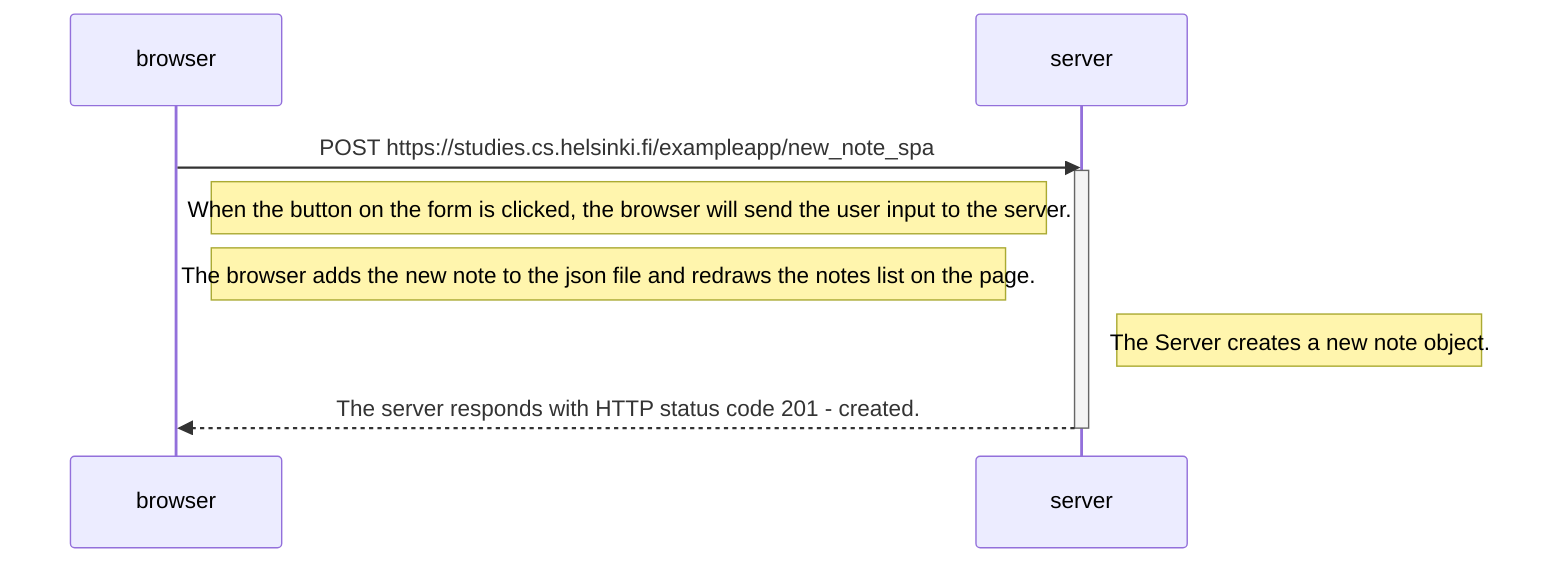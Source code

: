 sequenceDiagram
    participant browser
    participant server
    
    browser->>server: POST https://studies.cs.helsinki.fi/exampleapp/new_note_spa

    activate server
    
    Note right of browser: When the button on the form is clicked, the browser will send the user input to the server. 
    Note right of browser: The browser adds the new note to the json file and redraws the notes list on the page.
    Note right of server: The Server creates a new note object.
    
    server-->>browser: The server responds with HTTP status code 201 - created. 
    deactivate server